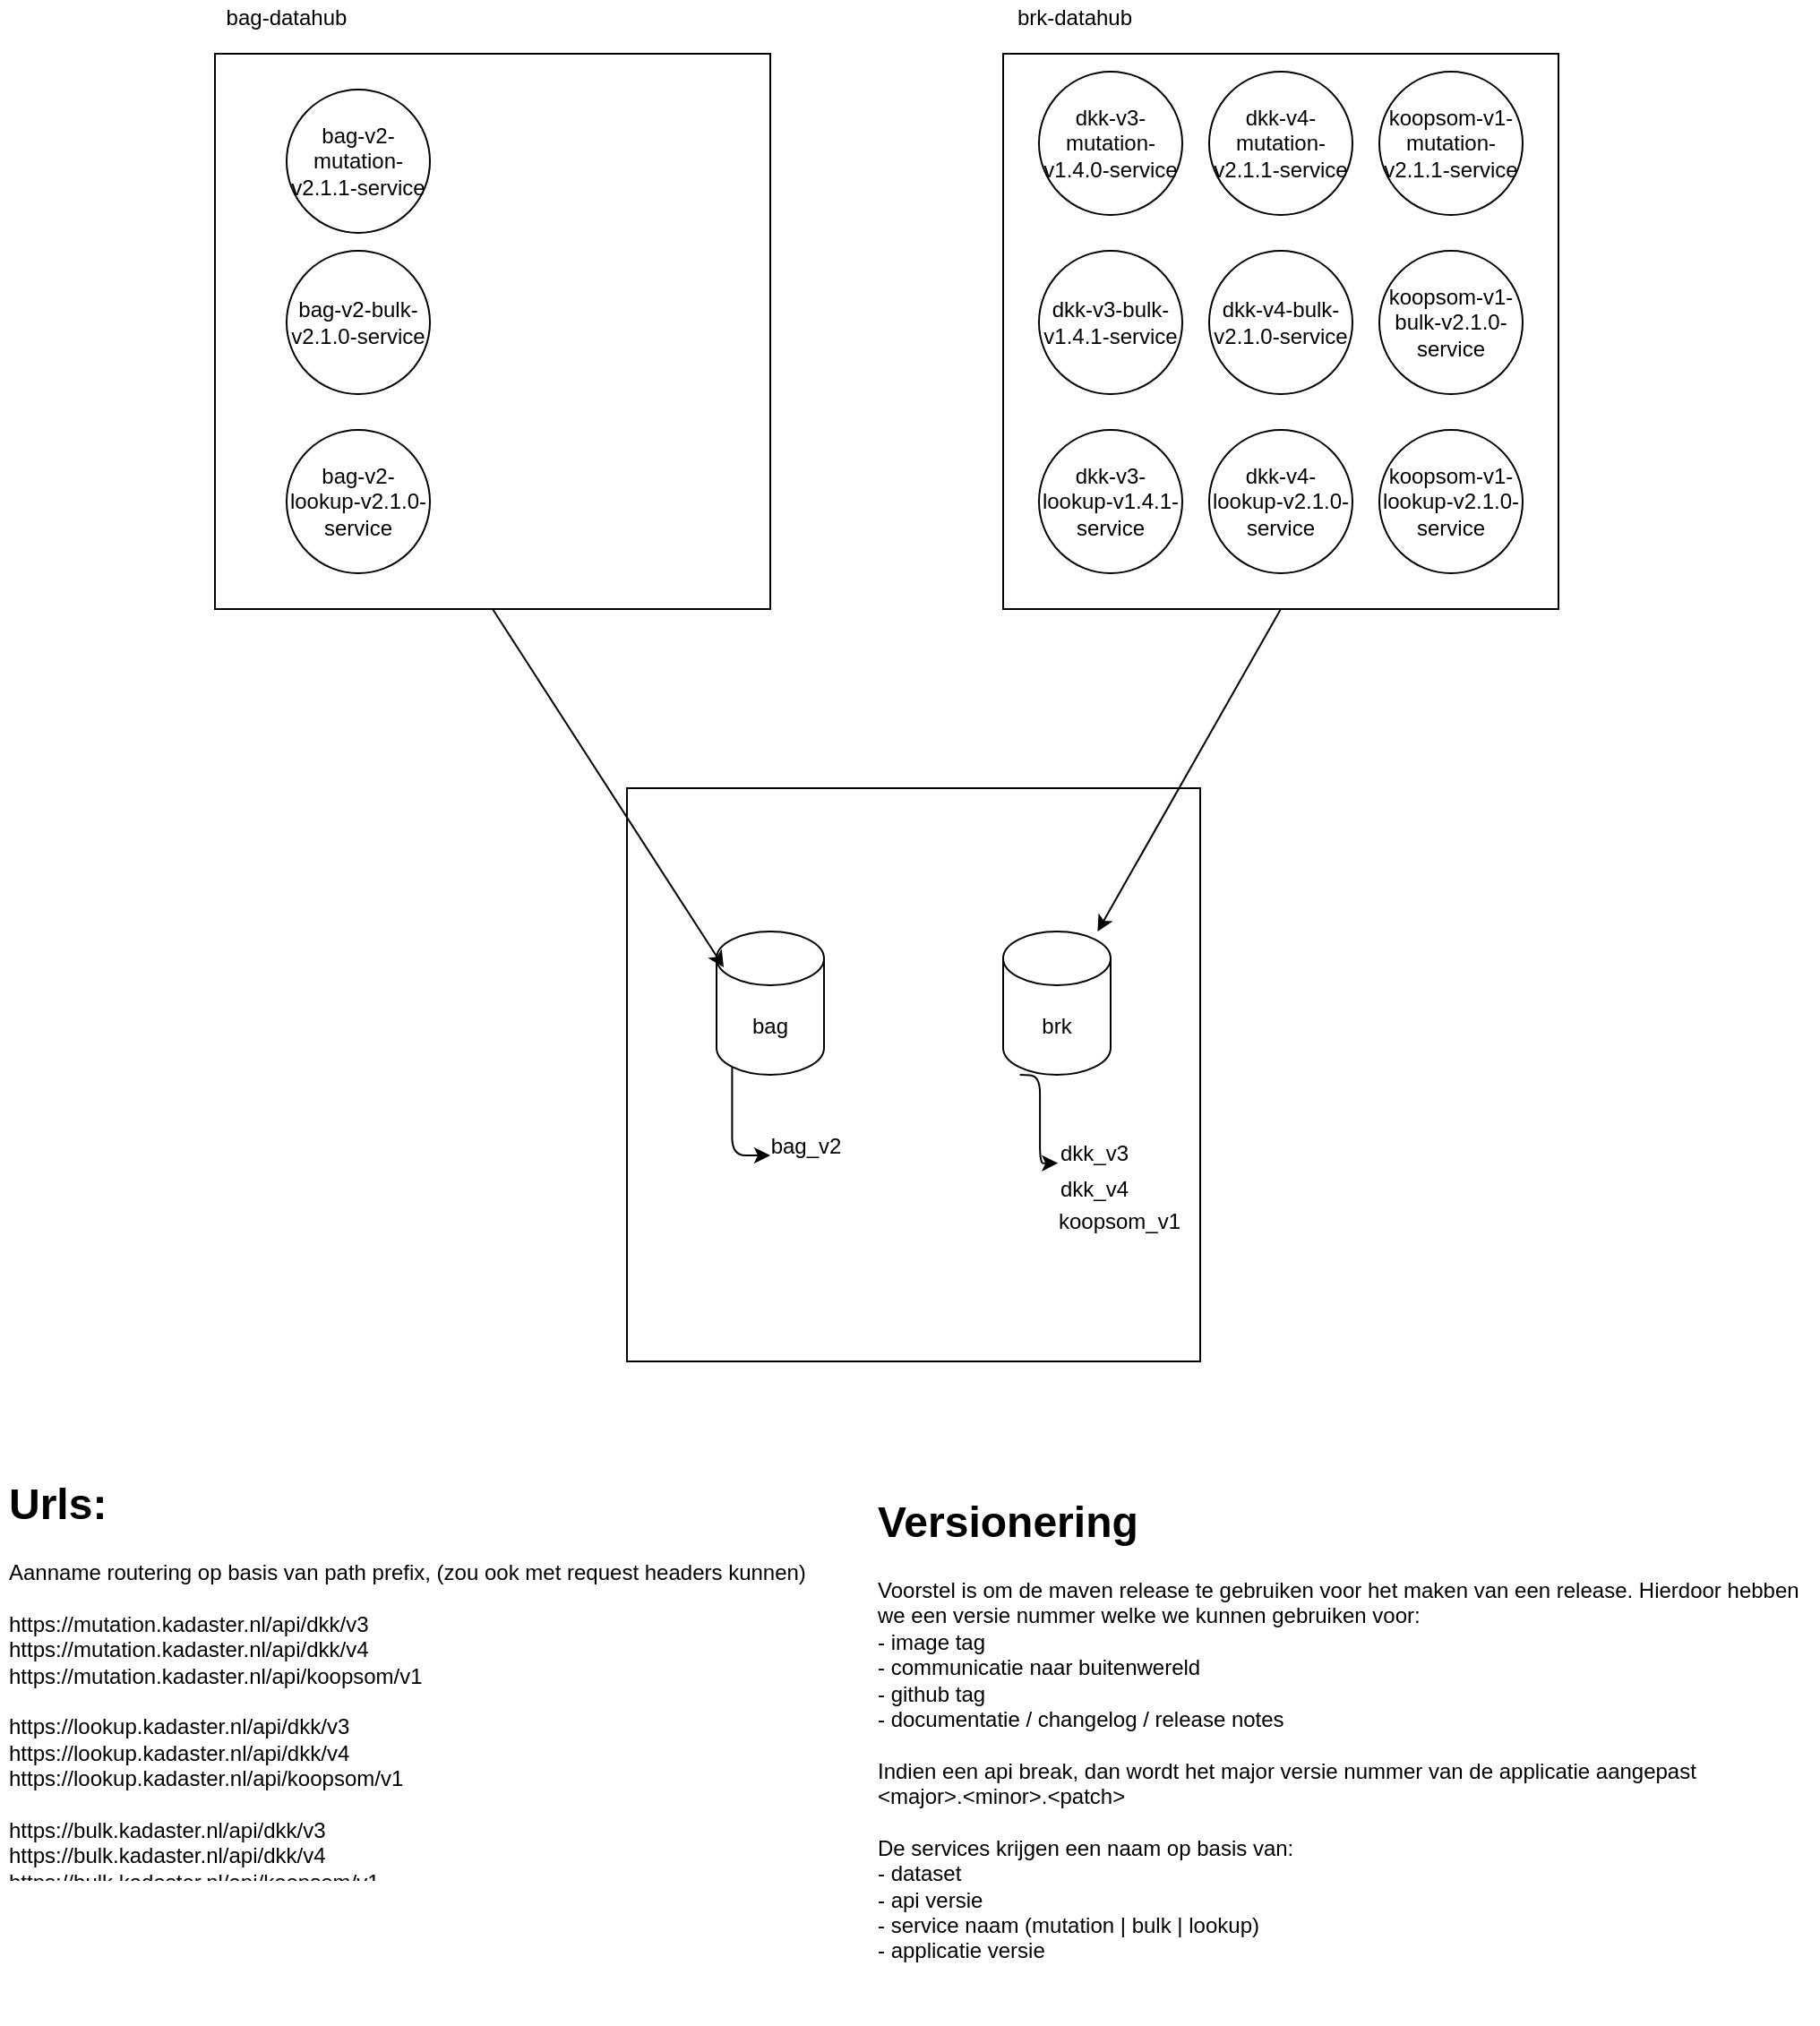 <mxfile version="14.7.7" type="github">
  <diagram id="PxBFwtDOyrRGxz6yIbt6" name="Page-1">
    <mxGraphModel dx="1651" dy="1112" grid="1" gridSize="10" guides="1" tooltips="1" connect="1" arrows="1" fold="1" page="1" pageScale="1" pageWidth="1169" pageHeight="827" math="0" shadow="0">
      <root>
        <mxCell id="0" />
        <mxCell id="1" parent="0" />
        <mxCell id="UrdgjcByPq0Cb-sOCazl-1" value="" style="whiteSpace=wrap;html=1;aspect=fixed;" vertex="1" parent="1">
          <mxGeometry x="220" y="160" width="310" height="310" as="geometry" />
        </mxCell>
        <mxCell id="UrdgjcByPq0Cb-sOCazl-2" value="bag-datahub" style="text;html=1;strokeColor=none;fillColor=none;align=center;verticalAlign=middle;whiteSpace=wrap;rounded=0;" vertex="1" parent="1">
          <mxGeometry x="220" y="130" width="80" height="20" as="geometry" />
        </mxCell>
        <mxCell id="UrdgjcByPq0Cb-sOCazl-4" value="brk-datahub" style="text;html=1;strokeColor=none;fillColor=none;align=center;verticalAlign=middle;whiteSpace=wrap;rounded=0;" vertex="1" parent="1">
          <mxGeometry x="660" y="130" width="80" height="20" as="geometry" />
        </mxCell>
        <mxCell id="UrdgjcByPq0Cb-sOCazl-6" value="bag-v2-bulk-v2.1.0-service" style="ellipse;whiteSpace=wrap;html=1;aspect=fixed;" vertex="1" parent="1">
          <mxGeometry x="260" y="270" width="80" height="80" as="geometry" />
        </mxCell>
        <mxCell id="UrdgjcByPq0Cb-sOCazl-7" value="bag-v2-lookup-v2.1.0-service" style="ellipse;whiteSpace=wrap;html=1;aspect=fixed;" vertex="1" parent="1">
          <mxGeometry x="260" y="370" width="80" height="80" as="geometry" />
        </mxCell>
        <mxCell id="UrdgjcByPq0Cb-sOCazl-13" value="" style="whiteSpace=wrap;html=1;aspect=fixed;" vertex="1" parent="1">
          <mxGeometry x="450" y="570" width="320" height="320" as="geometry" />
        </mxCell>
        <mxCell id="UrdgjcByPq0Cb-sOCazl-14" value="bag" style="shape=cylinder3;whiteSpace=wrap;html=1;boundedLbl=1;backgroundOutline=1;size=15;" vertex="1" parent="1">
          <mxGeometry x="500" y="650" width="60" height="80" as="geometry" />
        </mxCell>
        <mxCell id="UrdgjcByPq0Cb-sOCazl-15" value="brk" style="shape=cylinder3;whiteSpace=wrap;html=1;boundedLbl=1;backgroundOutline=1;size=15;" vertex="1" parent="1">
          <mxGeometry x="660" y="650" width="60" height="80" as="geometry" />
        </mxCell>
        <mxCell id="UrdgjcByPq0Cb-sOCazl-16" value="" style="endArrow=classic;html=1;exitX=0.5;exitY=1;exitDx=0;exitDy=0;" edge="1" parent="1" source="UrdgjcByPq0Cb-sOCazl-1">
          <mxGeometry width="50" height="50" relative="1" as="geometry">
            <mxPoint x="375" y="480" as="sourcePoint" />
            <mxPoint x="504" y="670" as="targetPoint" />
          </mxGeometry>
        </mxCell>
        <mxCell id="UrdgjcByPq0Cb-sOCazl-17" value="" style="endArrow=classic;html=1;exitX=0.5;exitY=1;exitDx=0;exitDy=0;" edge="1" parent="1" target="UrdgjcByPq0Cb-sOCazl-15">
          <mxGeometry width="50" height="50" relative="1" as="geometry">
            <mxPoint x="815" y="470" as="sourcePoint" />
            <mxPoint x="610" y="520" as="targetPoint" />
          </mxGeometry>
        </mxCell>
        <mxCell id="UrdgjcByPq0Cb-sOCazl-18" value="" style="whiteSpace=wrap;html=1;aspect=fixed;" vertex="1" parent="1">
          <mxGeometry x="660" y="160" width="310" height="310" as="geometry" />
        </mxCell>
        <mxCell id="UrdgjcByPq0Cb-sOCazl-22" value="bag_v2" style="text;html=1;strokeColor=none;fillColor=none;align=center;verticalAlign=middle;whiteSpace=wrap;rounded=0;" vertex="1" parent="1">
          <mxGeometry x="530" y="760" width="40" height="20" as="geometry" />
        </mxCell>
        <mxCell id="UrdgjcByPq0Cb-sOCazl-24" value="" style="endArrow=classic;html=1;edgeStyle=orthogonalEdgeStyle;exitX=0.145;exitY=1;exitDx=0;exitDy=-4.35;exitPerimeter=0;entryX=0;entryY=0.75;entryDx=0;entryDy=0;" edge="1" parent="1" source="UrdgjcByPq0Cb-sOCazl-14" target="UrdgjcByPq0Cb-sOCazl-22">
          <mxGeometry width="50" height="50" relative="1" as="geometry">
            <mxPoint x="270" y="790" as="sourcePoint" />
            <mxPoint x="490" y="790" as="targetPoint" />
          </mxGeometry>
        </mxCell>
        <mxCell id="UrdgjcByPq0Cb-sOCazl-32" value="dkk_v3" style="text;html=1;strokeColor=none;fillColor=none;align=center;verticalAlign=middle;whiteSpace=wrap;rounded=0;" vertex="1" parent="1">
          <mxGeometry x="690.65" y="764.35" width="40" height="20" as="geometry" />
        </mxCell>
        <mxCell id="UrdgjcByPq0Cb-sOCazl-33" value="" style="endArrow=classic;html=1;edgeStyle=orthogonalEdgeStyle;exitX=0.145;exitY=1;exitDx=0;exitDy=-4.35;exitPerimeter=0;entryX=0;entryY=0.75;entryDx=0;entryDy=0;" edge="1" parent="1" target="UrdgjcByPq0Cb-sOCazl-32">
          <mxGeometry width="50" height="50" relative="1" as="geometry">
            <mxPoint x="669.35" y="730.0" as="sourcePoint" />
            <mxPoint x="650.65" y="794.35" as="targetPoint" />
          </mxGeometry>
        </mxCell>
        <mxCell id="UrdgjcByPq0Cb-sOCazl-34" value="bag-v2-mutation-v2.1.1-service" style="ellipse;whiteSpace=wrap;html=1;aspect=fixed;" vertex="1" parent="1">
          <mxGeometry x="260" y="180" width="80" height="80" as="geometry" />
        </mxCell>
        <mxCell id="UrdgjcByPq0Cb-sOCazl-35" value="koopsom-v1- mutation-v2.1.1-service" style="ellipse;whiteSpace=wrap;html=1;aspect=fixed;" vertex="1" parent="1">
          <mxGeometry x="870" y="170" width="80" height="80" as="geometry" />
        </mxCell>
        <mxCell id="UrdgjcByPq0Cb-sOCazl-36" value="dkk-v3-bulk-v1.4.1-service" style="ellipse;whiteSpace=wrap;html=1;aspect=fixed;" vertex="1" parent="1">
          <mxGeometry x="680" y="270" width="80" height="80" as="geometry" />
        </mxCell>
        <mxCell id="UrdgjcByPq0Cb-sOCazl-37" value="dkk-v3-lookup-v1.4.1-service" style="ellipse;whiteSpace=wrap;html=1;aspect=fixed;" vertex="1" parent="1">
          <mxGeometry x="680" y="370" width="80" height="80" as="geometry" />
        </mxCell>
        <mxCell id="UrdgjcByPq0Cb-sOCazl-38" value="dkk-v3-mutation-v1.4.0-service" style="ellipse;whiteSpace=wrap;html=1;aspect=fixed;" vertex="1" parent="1">
          <mxGeometry x="680" y="170" width="80" height="80" as="geometry" />
        </mxCell>
        <mxCell id="UrdgjcByPq0Cb-sOCazl-39" value="koopsom-v1-bulk-v2.1.0-service" style="ellipse;whiteSpace=wrap;html=1;aspect=fixed;" vertex="1" parent="1">
          <mxGeometry x="870" y="270" width="80" height="80" as="geometry" />
        </mxCell>
        <mxCell id="UrdgjcByPq0Cb-sOCazl-40" value="koopsom-v1-lookup-v2.1.0-service" style="ellipse;whiteSpace=wrap;html=1;aspect=fixed;" vertex="1" parent="1">
          <mxGeometry x="870" y="370" width="80" height="80" as="geometry" />
        </mxCell>
        <mxCell id="UrdgjcByPq0Cb-sOCazl-41" value="dkk-v4-bulk-v2.1.0-service" style="ellipse;whiteSpace=wrap;html=1;aspect=fixed;" vertex="1" parent="1">
          <mxGeometry x="775" y="270" width="80" height="80" as="geometry" />
        </mxCell>
        <mxCell id="UrdgjcByPq0Cb-sOCazl-42" value="dkk-v4-lookup-v2.1.0-service" style="ellipse;whiteSpace=wrap;html=1;aspect=fixed;" vertex="1" parent="1">
          <mxGeometry x="775" y="370" width="80" height="80" as="geometry" />
        </mxCell>
        <mxCell id="UrdgjcByPq0Cb-sOCazl-43" value="dkk-v4-mutation-v2.1.1-service" style="ellipse;whiteSpace=wrap;html=1;aspect=fixed;" vertex="1" parent="1">
          <mxGeometry x="775" y="170" width="80" height="80" as="geometry" />
        </mxCell>
        <mxCell id="UrdgjcByPq0Cb-sOCazl-45" value="&lt;h1&gt;Urls:&lt;/h1&gt;&lt;div&gt;Aanname routering op basis van path prefix, (zou ook met request headers kunnen)&lt;/div&gt;&lt;div&gt;&lt;br&gt;&lt;/div&gt;&lt;div&gt;https://mutation.kadaster.nl/api/dkk/v3&lt;/div&gt;&lt;div&gt;https://mutation.kadaster.nl/api/dkk/v4&lt;br&gt;&lt;/div&gt;&lt;div&gt;https://mutation.kadaster.nl/api/koopsom/v1&lt;br&gt;&lt;/div&gt;&lt;div&gt;&lt;br&gt;&lt;/div&gt;&lt;div&gt;&lt;div&gt;https://lookup.kadaster.nl/api/dkk/v3&lt;/div&gt;&lt;div&gt;https://lookup.kadaster.nl/api/dkk/v4&lt;br&gt;&lt;/div&gt;&lt;div&gt;https://lookup.kadaster.nl/api/koopsom/v1&lt;br&gt;&lt;/div&gt;&lt;div&gt;&lt;br&gt;&lt;/div&gt;&lt;div&gt;&lt;div&gt;https://bulk.kadaster.nl/api/dkk/v3&lt;/div&gt;&lt;div&gt;https://bulk.kadaster.nl/api/dkk/v4&lt;br&gt;&lt;/div&gt;&lt;div&gt;https://bulk.kadaster.nl/api/koopsom/v1&lt;br&gt;&lt;/div&gt;&lt;div&gt;&lt;br&gt;&lt;/div&gt;&lt;div&gt;&lt;br&gt;&lt;/div&gt;&lt;/div&gt;&lt;div&gt;&lt;br&gt;&lt;/div&gt;&lt;/div&gt;" style="text;html=1;strokeColor=none;fillColor=none;spacing=5;spacingTop=-20;whiteSpace=wrap;overflow=hidden;rounded=0;" vertex="1" parent="1">
          <mxGeometry x="100" y="950" width="660" height="230" as="geometry" />
        </mxCell>
        <mxCell id="UrdgjcByPq0Cb-sOCazl-46" value="&lt;h1&gt;Versionering&lt;/h1&gt;&lt;div&gt;Voorstel is om de maven release te gebruiken voor het maken van een release. Hierdoor hebben we een versie nummer welke we kunnen gebruiken voor:&lt;/div&gt;&lt;div&gt;- image tag&lt;br&gt;- communicatie naar buitenwereld&lt;/div&gt;&lt;div&gt;- github tag&lt;/div&gt;&lt;div&gt;- documentatie / changelog / release notes&lt;/div&gt;&lt;div&gt;&lt;br&gt;&lt;/div&gt;&lt;div&gt;Indien een api break, dan wordt het major versie nummer van de applicatie aangepast&amp;nbsp;&lt;/div&gt;&lt;div&gt;&amp;lt;major&amp;gt;.&amp;lt;minor&amp;gt;.&amp;lt;patch&amp;gt;&lt;/div&gt;&lt;div&gt;&lt;br&gt;&lt;/div&gt;&lt;div&gt;De services krijgen een naam op basis van:&lt;/div&gt;&lt;div&gt;- dataset&lt;/div&gt;&lt;div&gt;- api versie&amp;nbsp;&lt;/div&gt;&lt;div&gt;&lt;span&gt;- service naam (mutation | bulk | lookup)&lt;/span&gt;&lt;br&gt;&lt;/div&gt;&lt;div&gt;&lt;span&gt;- applicatie versie&lt;/span&gt;&lt;/div&gt;" style="text;html=1;strokeColor=none;fillColor=none;spacing=5;spacingTop=-20;whiteSpace=wrap;overflow=hidden;rounded=0;" vertex="1" parent="1">
          <mxGeometry x="585" y="960" width="530" height="300" as="geometry" />
        </mxCell>
        <mxCell id="UrdgjcByPq0Cb-sOCazl-47" value="dkk_v4" style="text;html=1;strokeColor=none;fillColor=none;align=center;verticalAlign=middle;whiteSpace=wrap;rounded=0;" vertex="1" parent="1">
          <mxGeometry x="690.65" y="784.35" width="40" height="20" as="geometry" />
        </mxCell>
        <mxCell id="UrdgjcByPq0Cb-sOCazl-48" value="koopsom_v1" style="text;html=1;strokeColor=none;fillColor=none;align=center;verticalAlign=middle;whiteSpace=wrap;rounded=0;" vertex="1" parent="1">
          <mxGeometry x="690" y="804.35" width="70" height="14.35" as="geometry" />
        </mxCell>
      </root>
    </mxGraphModel>
  </diagram>
</mxfile>
